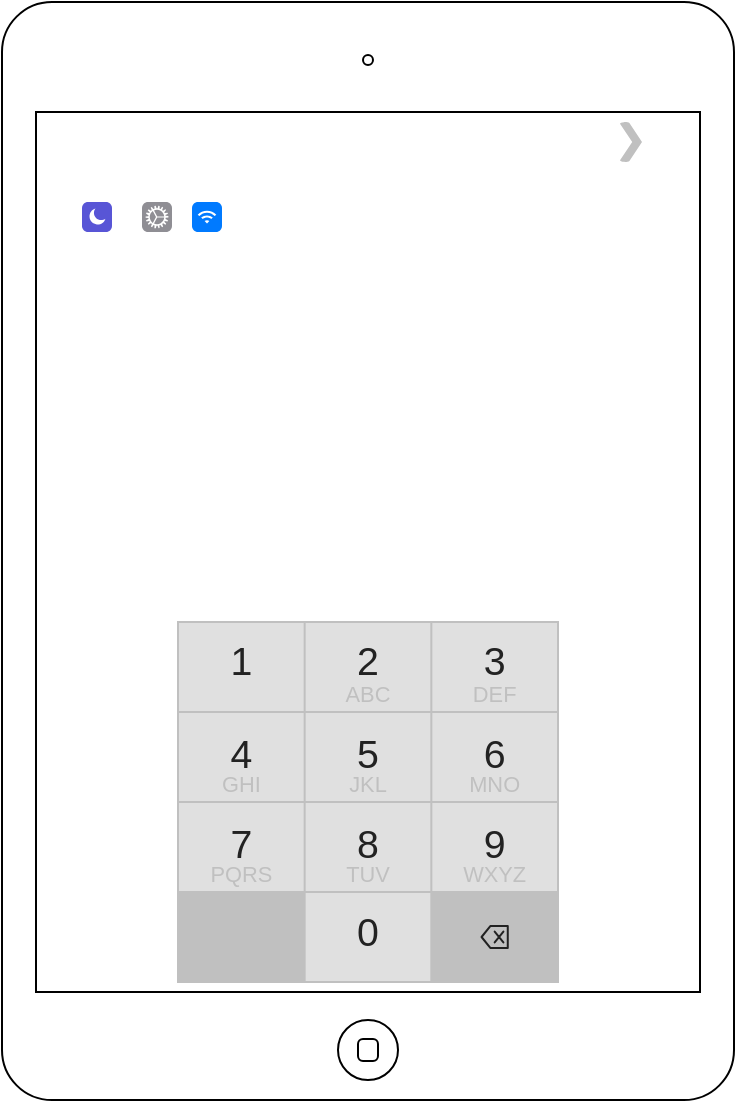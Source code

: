 <mxfile version="24.8.8">
  <diagram name="Page-1" id="HDDChH64dE_i6a7Fmp-n">
    <mxGraphModel dx="957" dy="712" grid="1" gridSize="10" guides="1" tooltips="1" connect="1" arrows="1" fold="1" page="1" pageScale="1" pageWidth="850" pageHeight="1100" math="0" shadow="0">
      <root>
        <mxCell id="0" />
        <mxCell id="1" parent="0" />
        <mxCell id="zHokV41yqwj8Vk23rjWx-1" value="" style="whiteSpace=wrap;html=1;aspect=fixed;rounded=0;" vertex="1" parent="1">
          <mxGeometry x="200" y="320" width="70" height="70" as="geometry" />
        </mxCell>
        <mxCell id="zHokV41yqwj8Vk23rjWx-2" value="" style="endArrow=classic;html=1;rounded=0;exitX=1;exitY=0.5;exitDx=0;exitDy=0;" edge="1" parent="1" source="zHokV41yqwj8Vk23rjWx-1">
          <mxGeometry width="50" height="50" relative="1" as="geometry">
            <mxPoint x="290" y="370" as="sourcePoint" />
            <mxPoint x="330" y="360" as="targetPoint" />
            <Array as="points">
              <mxPoint x="310" y="350" />
            </Array>
          </mxGeometry>
        </mxCell>
        <mxCell id="zHokV41yqwj8Vk23rjWx-4" value="" style="html=1;verticalLabelPosition=bottom;labelBackgroundColor=#ffffff;verticalAlign=top;shadow=0;dashed=0;strokeWidth=1;shape=mxgraph.ios7.misc.ipad7inch;fontStyle=1;rounded=0;" vertex="1" parent="1">
          <mxGeometry x="90" y="120" width="366" height="549" as="geometry" />
        </mxCell>
        <mxCell id="zHokV41yqwj8Vk23rjWx-5" value="" style="html=1;strokeWidth=1;shadow=0;dashed=0;shape=mxgraph.ios7.misc.night;fillColor=#5855D6;strokeColor=none;buttonText=;strokeColor2=#222222;fontColor=#222222;fontSize=8;verticalLabelPosition=bottom;verticalAlign=top;align=center;rounded=0;" vertex="1" parent="1">
          <mxGeometry x="130" y="220" width="15" height="15" as="geometry" />
        </mxCell>
        <mxCell id="zHokV41yqwj8Vk23rjWx-6" value="" style="html=1;verticalLabelPosition=bottom;labelBackgroundColor=#ffffff;verticalAlign=top;shadow=0;dashed=0;strokeWidth=2;shape=mxgraph.ios7.misc.number_pad;strokeWidth=1;rounded=0;" vertex="1" parent="1">
          <mxGeometry x="178" y="430" width="190" height="180" as="geometry" />
        </mxCell>
        <mxCell id="zHokV41yqwj8Vk23rjWx-8" value="" style="html=1;verticalLabelPosition=bottom;labelBackgroundColor=#ffffff;verticalAlign=top;shadow=0;dashed=0;strokeWidth=2;shape=mxgraph.ios7.misc.expand;fillColor=#c0c0c0;direction=south;rounded=0;" vertex="1" parent="1">
          <mxGeometry x="399" y="180" width="11" height="20" as="geometry" />
        </mxCell>
        <mxCell id="zHokV41yqwj8Vk23rjWx-9" value="" style="html=1;strokeWidth=1;shadow=0;dashed=0;shape=mxgraph.ios7.misc.settings;fillColor=#8F8E94;strokeColor=none;buttonText=;strokeColor2=#222222;fontColor=#222222;fontSize=8;verticalLabelPosition=bottom;verticalAlign=top;align=center;rounded=0;" vertex="1" parent="1">
          <mxGeometry x="160" y="220" width="15" height="15" as="geometry" />
        </mxCell>
        <mxCell id="zHokV41yqwj8Vk23rjWx-10" value="" style="html=1;strokeWidth=1;shadow=0;dashed=0;shape=mxgraph.ios7.misc.wifi;fillColor=#007AFF;strokeColor=none;buttonText=;strokeColor2=#222222;fontColor=#222222;fontSize=8;verticalLabelPosition=bottom;verticalAlign=top;align=center;rounded=0;" vertex="1" parent="1">
          <mxGeometry x="185" y="220" width="15" height="15" as="geometry" />
        </mxCell>
      </root>
    </mxGraphModel>
  </diagram>
</mxfile>
